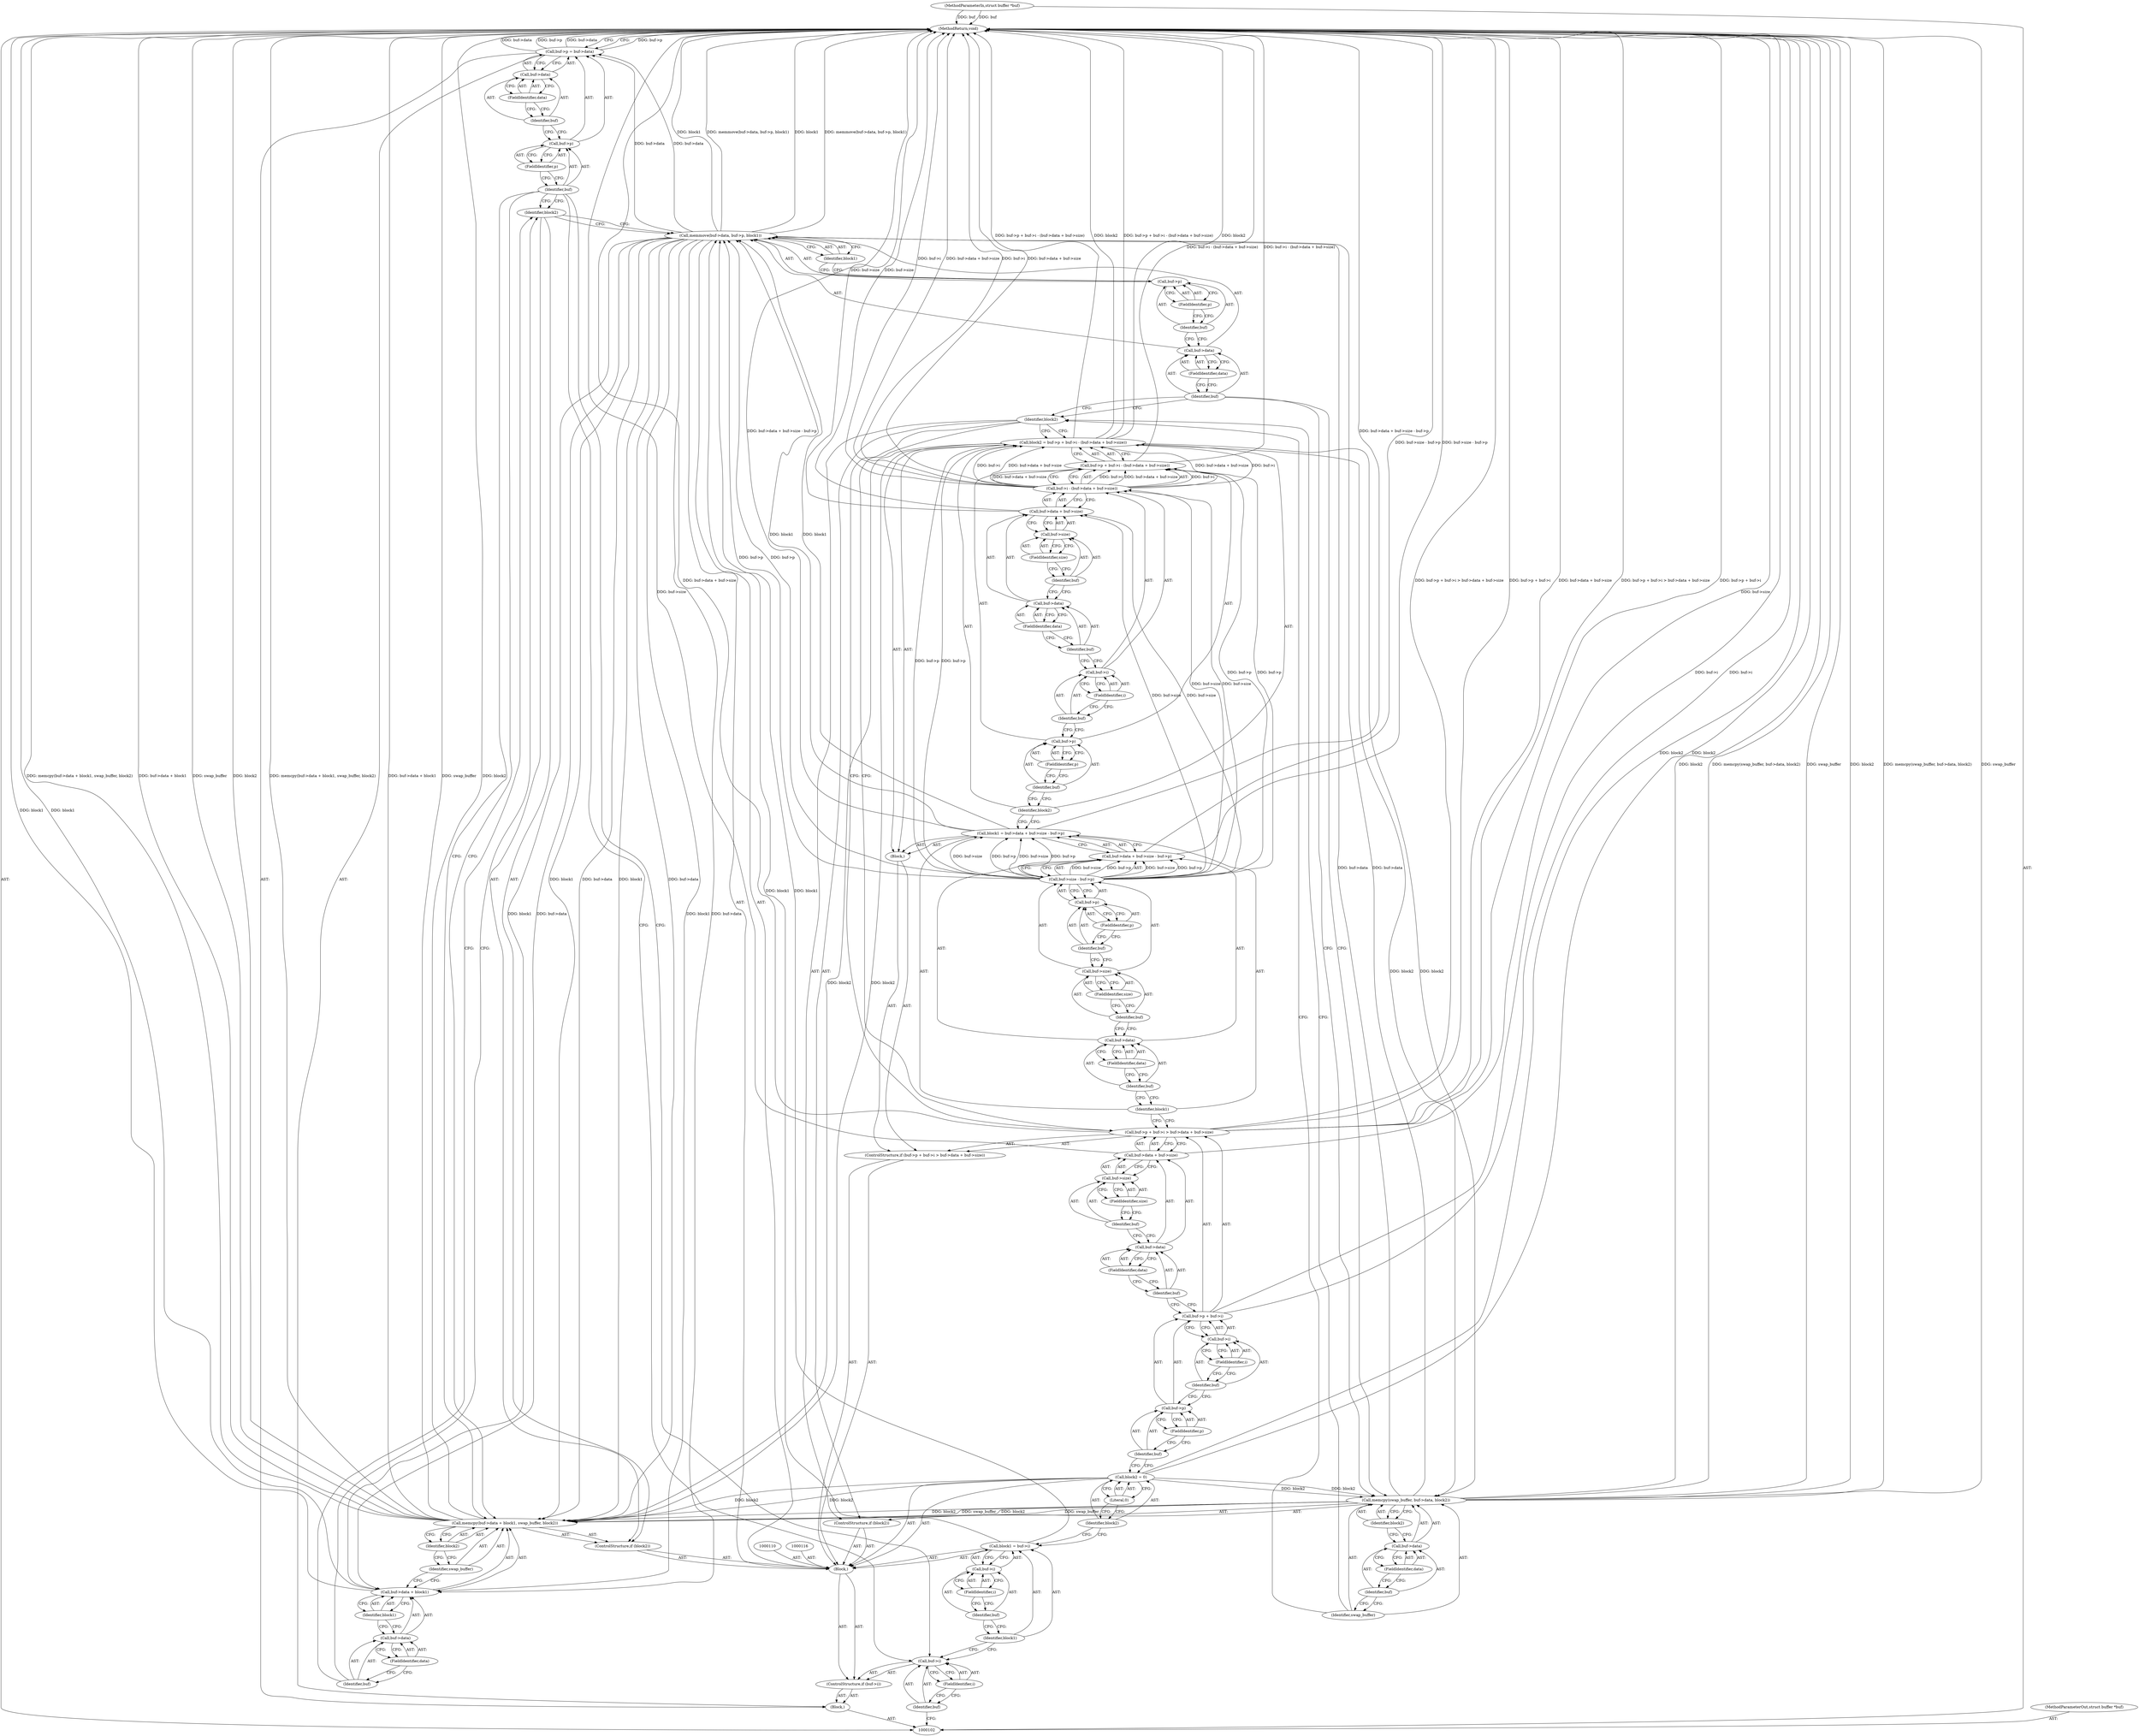 digraph "1_haproxy_7ec765568883b2d4e5a2796adbeb492a22ec9bd4" {
"1000200" [label="(MethodReturn,void)"];
"1000103" [label="(MethodParameterIn,struct buffer *buf)"];
"1000243" [label="(MethodParameterOut,struct buffer *buf)"];
"1000120" [label="(ControlStructure,if (buf->p + buf->i > buf->data + buf->size))"];
"1000121" [label="(Call,buf->p + buf->i > buf->data + buf->size)"];
"1000122" [label="(Call,buf->p + buf->i)"];
"1000123" [label="(Call,buf->p)"];
"1000124" [label="(Identifier,buf)"];
"1000125" [label="(FieldIdentifier,p)"];
"1000126" [label="(Call,buf->i)"];
"1000127" [label="(Identifier,buf)"];
"1000128" [label="(FieldIdentifier,i)"];
"1000129" [label="(Call,buf->data + buf->size)"];
"1000130" [label="(Call,buf->data)"];
"1000131" [label="(Identifier,buf)"];
"1000132" [label="(FieldIdentifier,data)"];
"1000133" [label="(Call,buf->size)"];
"1000134" [label="(Identifier,buf)"];
"1000135" [label="(FieldIdentifier,size)"];
"1000136" [label="(Block,)"];
"1000137" [label="(Call,block1 = buf->data + buf->size - buf->p)"];
"1000138" [label="(Identifier,block1)"];
"1000139" [label="(Call,buf->data + buf->size - buf->p)"];
"1000140" [label="(Call,buf->data)"];
"1000141" [label="(Identifier,buf)"];
"1000142" [label="(FieldIdentifier,data)"];
"1000143" [label="(Call,buf->size - buf->p)"];
"1000144" [label="(Call,buf->size)"];
"1000145" [label="(Identifier,buf)"];
"1000146" [label="(FieldIdentifier,size)"];
"1000147" [label="(Call,buf->p)"];
"1000148" [label="(Identifier,buf)"];
"1000149" [label="(FieldIdentifier,p)"];
"1000150" [label="(Call,block2 = buf->p + buf->i - (buf->data + buf->size))"];
"1000151" [label="(Identifier,block2)"];
"1000152" [label="(Call,buf->p + buf->i - (buf->data + buf->size))"];
"1000153" [label="(Call,buf->p)"];
"1000154" [label="(Identifier,buf)"];
"1000155" [label="(FieldIdentifier,p)"];
"1000156" [label="(Call,buf->i - (buf->data + buf->size))"];
"1000157" [label="(Call,buf->i)"];
"1000158" [label="(Identifier,buf)"];
"1000159" [label="(FieldIdentifier,i)"];
"1000160" [label="(Call,buf->data + buf->size)"];
"1000161" [label="(Call,buf->data)"];
"1000162" [label="(Identifier,buf)"];
"1000163" [label="(FieldIdentifier,data)"];
"1000164" [label="(Call,buf->size)"];
"1000165" [label="(Identifier,buf)"];
"1000166" [label="(FieldIdentifier,size)"];
"1000167" [label="(ControlStructure,if (block2))"];
"1000168" [label="(Identifier,block2)"];
"1000169" [label="(Call,memcpy(swap_buffer, buf->data, block2))"];
"1000170" [label="(Identifier,swap_buffer)"];
"1000171" [label="(Call,buf->data)"];
"1000172" [label="(Identifier,buf)"];
"1000173" [label="(FieldIdentifier,data)"];
"1000174" [label="(Identifier,block2)"];
"1000175" [label="(Call,memmove(buf->data, buf->p, block1))"];
"1000176" [label="(Call,buf->data)"];
"1000177" [label="(Identifier,buf)"];
"1000178" [label="(FieldIdentifier,data)"];
"1000179" [label="(Call,buf->p)"];
"1000180" [label="(Identifier,buf)"];
"1000181" [label="(FieldIdentifier,p)"];
"1000182" [label="(Identifier,block1)"];
"1000183" [label="(ControlStructure,if (block2))"];
"1000184" [label="(Identifier,block2)"];
"1000185" [label="(Call,memcpy(buf->data + block1, swap_buffer, block2))"];
"1000186" [label="(Call,buf->data + block1)"];
"1000187" [label="(Call,buf->data)"];
"1000188" [label="(Identifier,buf)"];
"1000189" [label="(FieldIdentifier,data)"];
"1000190" [label="(Identifier,block1)"];
"1000191" [label="(Identifier,swap_buffer)"];
"1000192" [label="(Identifier,block2)"];
"1000104" [label="(Block,)"];
"1000196" [label="(FieldIdentifier,p)"];
"1000197" [label="(Call,buf->data)"];
"1000198" [label="(Identifier,buf)"];
"1000199" [label="(FieldIdentifier,data)"];
"1000193" [label="(Call,buf->p = buf->data)"];
"1000194" [label="(Call,buf->p)"];
"1000195" [label="(Identifier,buf)"];
"1000106" [label="(Call,buf->i)"];
"1000107" [label="(Identifier,buf)"];
"1000108" [label="(FieldIdentifier,i)"];
"1000105" [label="(ControlStructure,if (buf->i))"];
"1000111" [label="(Call,block1 = buf->i)"];
"1000112" [label="(Identifier,block1)"];
"1000113" [label="(Call,buf->i)"];
"1000114" [label="(Identifier,buf)"];
"1000115" [label="(FieldIdentifier,i)"];
"1000109" [label="(Block,)"];
"1000117" [label="(Call,block2 = 0)"];
"1000118" [label="(Identifier,block2)"];
"1000119" [label="(Literal,0)"];
"1000200" -> "1000102"  [label="AST: "];
"1000200" -> "1000193"  [label="CFG: "];
"1000193" -> "1000200"  [label="DDG: buf->p"];
"1000193" -> "1000200"  [label="DDG: buf->data"];
"1000185" -> "1000200"  [label="DDG: memcpy(buf->data + block1, swap_buffer, block2)"];
"1000185" -> "1000200"  [label="DDG: buf->data + block1"];
"1000185" -> "1000200"  [label="DDG: swap_buffer"];
"1000185" -> "1000200"  [label="DDG: block2"];
"1000150" -> "1000200"  [label="DDG: block2"];
"1000150" -> "1000200"  [label="DDG: buf->p + buf->i - (buf->data + buf->size)"];
"1000156" -> "1000200"  [label="DDG: buf->i"];
"1000156" -> "1000200"  [label="DDG: buf->data + buf->size"];
"1000137" -> "1000200"  [label="DDG: buf->data + buf->size - buf->p"];
"1000117" -> "1000200"  [label="DDG: block2"];
"1000129" -> "1000200"  [label="DDG: buf->size"];
"1000152" -> "1000200"  [label="DDG: buf->i - (buf->data + buf->size)"];
"1000175" -> "1000200"  [label="DDG: block1"];
"1000175" -> "1000200"  [label="DDG: memmove(buf->data, buf->p, block1)"];
"1000160" -> "1000200"  [label="DDG: buf->size"];
"1000122" -> "1000200"  [label="DDG: buf->i"];
"1000169" -> "1000200"  [label="DDG: memcpy(swap_buffer, buf->data, block2)"];
"1000169" -> "1000200"  [label="DDG: swap_buffer"];
"1000169" -> "1000200"  [label="DDG: block2"];
"1000186" -> "1000200"  [label="DDG: block1"];
"1000121" -> "1000200"  [label="DDG: buf->data + buf->size"];
"1000121" -> "1000200"  [label="DDG: buf->p + buf->i > buf->data + buf->size"];
"1000121" -> "1000200"  [label="DDG: buf->p + buf->i"];
"1000103" -> "1000200"  [label="DDG: buf"];
"1000139" -> "1000200"  [label="DDG: buf->size - buf->p"];
"1000103" -> "1000102"  [label="AST: "];
"1000103" -> "1000200"  [label="DDG: buf"];
"1000243" -> "1000102"  [label="AST: "];
"1000120" -> "1000109"  [label="AST: "];
"1000121" -> "1000120"  [label="AST: "];
"1000136" -> "1000120"  [label="AST: "];
"1000121" -> "1000120"  [label="AST: "];
"1000121" -> "1000129"  [label="CFG: "];
"1000122" -> "1000121"  [label="AST: "];
"1000129" -> "1000121"  [label="AST: "];
"1000138" -> "1000121"  [label="CFG: "];
"1000168" -> "1000121"  [label="CFG: "];
"1000121" -> "1000200"  [label="DDG: buf->data + buf->size"];
"1000121" -> "1000200"  [label="DDG: buf->p + buf->i > buf->data + buf->size"];
"1000121" -> "1000200"  [label="DDG: buf->p + buf->i"];
"1000122" -> "1000121"  [label="AST: "];
"1000122" -> "1000126"  [label="CFG: "];
"1000123" -> "1000122"  [label="AST: "];
"1000126" -> "1000122"  [label="AST: "];
"1000131" -> "1000122"  [label="CFG: "];
"1000122" -> "1000200"  [label="DDG: buf->i"];
"1000123" -> "1000122"  [label="AST: "];
"1000123" -> "1000125"  [label="CFG: "];
"1000124" -> "1000123"  [label="AST: "];
"1000125" -> "1000123"  [label="AST: "];
"1000127" -> "1000123"  [label="CFG: "];
"1000124" -> "1000123"  [label="AST: "];
"1000124" -> "1000117"  [label="CFG: "];
"1000125" -> "1000124"  [label="CFG: "];
"1000125" -> "1000123"  [label="AST: "];
"1000125" -> "1000124"  [label="CFG: "];
"1000123" -> "1000125"  [label="CFG: "];
"1000126" -> "1000122"  [label="AST: "];
"1000126" -> "1000128"  [label="CFG: "];
"1000127" -> "1000126"  [label="AST: "];
"1000128" -> "1000126"  [label="AST: "];
"1000122" -> "1000126"  [label="CFG: "];
"1000127" -> "1000126"  [label="AST: "];
"1000127" -> "1000123"  [label="CFG: "];
"1000128" -> "1000127"  [label="CFG: "];
"1000128" -> "1000126"  [label="AST: "];
"1000128" -> "1000127"  [label="CFG: "];
"1000126" -> "1000128"  [label="CFG: "];
"1000129" -> "1000121"  [label="AST: "];
"1000129" -> "1000133"  [label="CFG: "];
"1000130" -> "1000129"  [label="AST: "];
"1000133" -> "1000129"  [label="AST: "];
"1000121" -> "1000129"  [label="CFG: "];
"1000129" -> "1000200"  [label="DDG: buf->size"];
"1000130" -> "1000129"  [label="AST: "];
"1000130" -> "1000132"  [label="CFG: "];
"1000131" -> "1000130"  [label="AST: "];
"1000132" -> "1000130"  [label="AST: "];
"1000134" -> "1000130"  [label="CFG: "];
"1000131" -> "1000130"  [label="AST: "];
"1000131" -> "1000122"  [label="CFG: "];
"1000132" -> "1000131"  [label="CFG: "];
"1000132" -> "1000130"  [label="AST: "];
"1000132" -> "1000131"  [label="CFG: "];
"1000130" -> "1000132"  [label="CFG: "];
"1000133" -> "1000129"  [label="AST: "];
"1000133" -> "1000135"  [label="CFG: "];
"1000134" -> "1000133"  [label="AST: "];
"1000135" -> "1000133"  [label="AST: "];
"1000129" -> "1000133"  [label="CFG: "];
"1000134" -> "1000133"  [label="AST: "];
"1000134" -> "1000130"  [label="CFG: "];
"1000135" -> "1000134"  [label="CFG: "];
"1000135" -> "1000133"  [label="AST: "];
"1000135" -> "1000134"  [label="CFG: "];
"1000133" -> "1000135"  [label="CFG: "];
"1000136" -> "1000120"  [label="AST: "];
"1000137" -> "1000136"  [label="AST: "];
"1000150" -> "1000136"  [label="AST: "];
"1000137" -> "1000136"  [label="AST: "];
"1000137" -> "1000139"  [label="CFG: "];
"1000138" -> "1000137"  [label="AST: "];
"1000139" -> "1000137"  [label="AST: "];
"1000151" -> "1000137"  [label="CFG: "];
"1000137" -> "1000200"  [label="DDG: buf->data + buf->size - buf->p"];
"1000143" -> "1000137"  [label="DDG: buf->size"];
"1000143" -> "1000137"  [label="DDG: buf->p"];
"1000137" -> "1000175"  [label="DDG: block1"];
"1000138" -> "1000137"  [label="AST: "];
"1000138" -> "1000121"  [label="CFG: "];
"1000141" -> "1000138"  [label="CFG: "];
"1000139" -> "1000137"  [label="AST: "];
"1000139" -> "1000143"  [label="CFG: "];
"1000140" -> "1000139"  [label="AST: "];
"1000143" -> "1000139"  [label="AST: "];
"1000137" -> "1000139"  [label="CFG: "];
"1000139" -> "1000200"  [label="DDG: buf->size - buf->p"];
"1000143" -> "1000139"  [label="DDG: buf->size"];
"1000143" -> "1000139"  [label="DDG: buf->p"];
"1000140" -> "1000139"  [label="AST: "];
"1000140" -> "1000142"  [label="CFG: "];
"1000141" -> "1000140"  [label="AST: "];
"1000142" -> "1000140"  [label="AST: "];
"1000145" -> "1000140"  [label="CFG: "];
"1000141" -> "1000140"  [label="AST: "];
"1000141" -> "1000138"  [label="CFG: "];
"1000142" -> "1000141"  [label="CFG: "];
"1000142" -> "1000140"  [label="AST: "];
"1000142" -> "1000141"  [label="CFG: "];
"1000140" -> "1000142"  [label="CFG: "];
"1000143" -> "1000139"  [label="AST: "];
"1000143" -> "1000147"  [label="CFG: "];
"1000144" -> "1000143"  [label="AST: "];
"1000147" -> "1000143"  [label="AST: "];
"1000139" -> "1000143"  [label="CFG: "];
"1000143" -> "1000137"  [label="DDG: buf->size"];
"1000143" -> "1000137"  [label="DDG: buf->p"];
"1000143" -> "1000139"  [label="DDG: buf->size"];
"1000143" -> "1000139"  [label="DDG: buf->p"];
"1000143" -> "1000150"  [label="DDG: buf->p"];
"1000143" -> "1000152"  [label="DDG: buf->p"];
"1000143" -> "1000156"  [label="DDG: buf->size"];
"1000143" -> "1000160"  [label="DDG: buf->size"];
"1000143" -> "1000175"  [label="DDG: buf->p"];
"1000144" -> "1000143"  [label="AST: "];
"1000144" -> "1000146"  [label="CFG: "];
"1000145" -> "1000144"  [label="AST: "];
"1000146" -> "1000144"  [label="AST: "];
"1000148" -> "1000144"  [label="CFG: "];
"1000145" -> "1000144"  [label="AST: "];
"1000145" -> "1000140"  [label="CFG: "];
"1000146" -> "1000145"  [label="CFG: "];
"1000146" -> "1000144"  [label="AST: "];
"1000146" -> "1000145"  [label="CFG: "];
"1000144" -> "1000146"  [label="CFG: "];
"1000147" -> "1000143"  [label="AST: "];
"1000147" -> "1000149"  [label="CFG: "];
"1000148" -> "1000147"  [label="AST: "];
"1000149" -> "1000147"  [label="AST: "];
"1000143" -> "1000147"  [label="CFG: "];
"1000148" -> "1000147"  [label="AST: "];
"1000148" -> "1000144"  [label="CFG: "];
"1000149" -> "1000148"  [label="CFG: "];
"1000149" -> "1000147"  [label="AST: "];
"1000149" -> "1000148"  [label="CFG: "];
"1000147" -> "1000149"  [label="CFG: "];
"1000150" -> "1000136"  [label="AST: "];
"1000150" -> "1000152"  [label="CFG: "];
"1000151" -> "1000150"  [label="AST: "];
"1000152" -> "1000150"  [label="AST: "];
"1000168" -> "1000150"  [label="CFG: "];
"1000150" -> "1000200"  [label="DDG: block2"];
"1000150" -> "1000200"  [label="DDG: buf->p + buf->i - (buf->data + buf->size)"];
"1000143" -> "1000150"  [label="DDG: buf->p"];
"1000156" -> "1000150"  [label="DDG: buf->i"];
"1000156" -> "1000150"  [label="DDG: buf->data + buf->size"];
"1000150" -> "1000169"  [label="DDG: block2"];
"1000150" -> "1000185"  [label="DDG: block2"];
"1000151" -> "1000150"  [label="AST: "];
"1000151" -> "1000137"  [label="CFG: "];
"1000154" -> "1000151"  [label="CFG: "];
"1000152" -> "1000150"  [label="AST: "];
"1000152" -> "1000156"  [label="CFG: "];
"1000153" -> "1000152"  [label="AST: "];
"1000156" -> "1000152"  [label="AST: "];
"1000150" -> "1000152"  [label="CFG: "];
"1000152" -> "1000200"  [label="DDG: buf->i - (buf->data + buf->size)"];
"1000143" -> "1000152"  [label="DDG: buf->p"];
"1000156" -> "1000152"  [label="DDG: buf->i"];
"1000156" -> "1000152"  [label="DDG: buf->data + buf->size"];
"1000153" -> "1000152"  [label="AST: "];
"1000153" -> "1000155"  [label="CFG: "];
"1000154" -> "1000153"  [label="AST: "];
"1000155" -> "1000153"  [label="AST: "];
"1000158" -> "1000153"  [label="CFG: "];
"1000154" -> "1000153"  [label="AST: "];
"1000154" -> "1000151"  [label="CFG: "];
"1000155" -> "1000154"  [label="CFG: "];
"1000155" -> "1000153"  [label="AST: "];
"1000155" -> "1000154"  [label="CFG: "];
"1000153" -> "1000155"  [label="CFG: "];
"1000156" -> "1000152"  [label="AST: "];
"1000156" -> "1000160"  [label="CFG: "];
"1000157" -> "1000156"  [label="AST: "];
"1000160" -> "1000156"  [label="AST: "];
"1000152" -> "1000156"  [label="CFG: "];
"1000156" -> "1000200"  [label="DDG: buf->i"];
"1000156" -> "1000200"  [label="DDG: buf->data + buf->size"];
"1000156" -> "1000150"  [label="DDG: buf->i"];
"1000156" -> "1000150"  [label="DDG: buf->data + buf->size"];
"1000156" -> "1000152"  [label="DDG: buf->i"];
"1000156" -> "1000152"  [label="DDG: buf->data + buf->size"];
"1000143" -> "1000156"  [label="DDG: buf->size"];
"1000157" -> "1000156"  [label="AST: "];
"1000157" -> "1000159"  [label="CFG: "];
"1000158" -> "1000157"  [label="AST: "];
"1000159" -> "1000157"  [label="AST: "];
"1000162" -> "1000157"  [label="CFG: "];
"1000158" -> "1000157"  [label="AST: "];
"1000158" -> "1000153"  [label="CFG: "];
"1000159" -> "1000158"  [label="CFG: "];
"1000159" -> "1000157"  [label="AST: "];
"1000159" -> "1000158"  [label="CFG: "];
"1000157" -> "1000159"  [label="CFG: "];
"1000160" -> "1000156"  [label="AST: "];
"1000160" -> "1000164"  [label="CFG: "];
"1000161" -> "1000160"  [label="AST: "];
"1000164" -> "1000160"  [label="AST: "];
"1000156" -> "1000160"  [label="CFG: "];
"1000160" -> "1000200"  [label="DDG: buf->size"];
"1000143" -> "1000160"  [label="DDG: buf->size"];
"1000161" -> "1000160"  [label="AST: "];
"1000161" -> "1000163"  [label="CFG: "];
"1000162" -> "1000161"  [label="AST: "];
"1000163" -> "1000161"  [label="AST: "];
"1000165" -> "1000161"  [label="CFG: "];
"1000162" -> "1000161"  [label="AST: "];
"1000162" -> "1000157"  [label="CFG: "];
"1000163" -> "1000162"  [label="CFG: "];
"1000163" -> "1000161"  [label="AST: "];
"1000163" -> "1000162"  [label="CFG: "];
"1000161" -> "1000163"  [label="CFG: "];
"1000164" -> "1000160"  [label="AST: "];
"1000164" -> "1000166"  [label="CFG: "];
"1000165" -> "1000164"  [label="AST: "];
"1000166" -> "1000164"  [label="AST: "];
"1000160" -> "1000164"  [label="CFG: "];
"1000165" -> "1000164"  [label="AST: "];
"1000165" -> "1000161"  [label="CFG: "];
"1000166" -> "1000165"  [label="CFG: "];
"1000166" -> "1000164"  [label="AST: "];
"1000166" -> "1000165"  [label="CFG: "];
"1000164" -> "1000166"  [label="CFG: "];
"1000167" -> "1000109"  [label="AST: "];
"1000168" -> "1000167"  [label="AST: "];
"1000169" -> "1000167"  [label="AST: "];
"1000168" -> "1000167"  [label="AST: "];
"1000168" -> "1000150"  [label="CFG: "];
"1000168" -> "1000121"  [label="CFG: "];
"1000170" -> "1000168"  [label="CFG: "];
"1000177" -> "1000168"  [label="CFG: "];
"1000169" -> "1000167"  [label="AST: "];
"1000169" -> "1000174"  [label="CFG: "];
"1000170" -> "1000169"  [label="AST: "];
"1000171" -> "1000169"  [label="AST: "];
"1000174" -> "1000169"  [label="AST: "];
"1000177" -> "1000169"  [label="CFG: "];
"1000169" -> "1000200"  [label="DDG: memcpy(swap_buffer, buf->data, block2)"];
"1000169" -> "1000200"  [label="DDG: swap_buffer"];
"1000169" -> "1000200"  [label="DDG: block2"];
"1000150" -> "1000169"  [label="DDG: block2"];
"1000117" -> "1000169"  [label="DDG: block2"];
"1000169" -> "1000175"  [label="DDG: buf->data"];
"1000169" -> "1000185"  [label="DDG: swap_buffer"];
"1000169" -> "1000185"  [label="DDG: block2"];
"1000170" -> "1000169"  [label="AST: "];
"1000170" -> "1000168"  [label="CFG: "];
"1000172" -> "1000170"  [label="CFG: "];
"1000171" -> "1000169"  [label="AST: "];
"1000171" -> "1000173"  [label="CFG: "];
"1000172" -> "1000171"  [label="AST: "];
"1000173" -> "1000171"  [label="AST: "];
"1000174" -> "1000171"  [label="CFG: "];
"1000172" -> "1000171"  [label="AST: "];
"1000172" -> "1000170"  [label="CFG: "];
"1000173" -> "1000172"  [label="CFG: "];
"1000173" -> "1000171"  [label="AST: "];
"1000173" -> "1000172"  [label="CFG: "];
"1000171" -> "1000173"  [label="CFG: "];
"1000174" -> "1000169"  [label="AST: "];
"1000174" -> "1000171"  [label="CFG: "];
"1000169" -> "1000174"  [label="CFG: "];
"1000175" -> "1000109"  [label="AST: "];
"1000175" -> "1000182"  [label="CFG: "];
"1000176" -> "1000175"  [label="AST: "];
"1000179" -> "1000175"  [label="AST: "];
"1000182" -> "1000175"  [label="AST: "];
"1000184" -> "1000175"  [label="CFG: "];
"1000175" -> "1000200"  [label="DDG: block1"];
"1000175" -> "1000200"  [label="DDG: memmove(buf->data, buf->p, block1)"];
"1000169" -> "1000175"  [label="DDG: buf->data"];
"1000143" -> "1000175"  [label="DDG: buf->p"];
"1000111" -> "1000175"  [label="DDG: block1"];
"1000137" -> "1000175"  [label="DDG: block1"];
"1000175" -> "1000185"  [label="DDG: buf->data"];
"1000175" -> "1000185"  [label="DDG: block1"];
"1000175" -> "1000186"  [label="DDG: buf->data"];
"1000175" -> "1000186"  [label="DDG: block1"];
"1000175" -> "1000193"  [label="DDG: buf->data"];
"1000176" -> "1000175"  [label="AST: "];
"1000176" -> "1000178"  [label="CFG: "];
"1000177" -> "1000176"  [label="AST: "];
"1000178" -> "1000176"  [label="AST: "];
"1000180" -> "1000176"  [label="CFG: "];
"1000177" -> "1000176"  [label="AST: "];
"1000177" -> "1000169"  [label="CFG: "];
"1000177" -> "1000168"  [label="CFG: "];
"1000178" -> "1000177"  [label="CFG: "];
"1000178" -> "1000176"  [label="AST: "];
"1000178" -> "1000177"  [label="CFG: "];
"1000176" -> "1000178"  [label="CFG: "];
"1000179" -> "1000175"  [label="AST: "];
"1000179" -> "1000181"  [label="CFG: "];
"1000180" -> "1000179"  [label="AST: "];
"1000181" -> "1000179"  [label="AST: "];
"1000182" -> "1000179"  [label="CFG: "];
"1000180" -> "1000179"  [label="AST: "];
"1000180" -> "1000176"  [label="CFG: "];
"1000181" -> "1000180"  [label="CFG: "];
"1000181" -> "1000179"  [label="AST: "];
"1000181" -> "1000180"  [label="CFG: "];
"1000179" -> "1000181"  [label="CFG: "];
"1000182" -> "1000175"  [label="AST: "];
"1000182" -> "1000179"  [label="CFG: "];
"1000175" -> "1000182"  [label="CFG: "];
"1000183" -> "1000109"  [label="AST: "];
"1000184" -> "1000183"  [label="AST: "];
"1000185" -> "1000183"  [label="AST: "];
"1000184" -> "1000183"  [label="AST: "];
"1000184" -> "1000175"  [label="CFG: "];
"1000188" -> "1000184"  [label="CFG: "];
"1000195" -> "1000184"  [label="CFG: "];
"1000185" -> "1000183"  [label="AST: "];
"1000185" -> "1000192"  [label="CFG: "];
"1000186" -> "1000185"  [label="AST: "];
"1000191" -> "1000185"  [label="AST: "];
"1000192" -> "1000185"  [label="AST: "];
"1000195" -> "1000185"  [label="CFG: "];
"1000185" -> "1000200"  [label="DDG: memcpy(buf->data + block1, swap_buffer, block2)"];
"1000185" -> "1000200"  [label="DDG: buf->data + block1"];
"1000185" -> "1000200"  [label="DDG: swap_buffer"];
"1000185" -> "1000200"  [label="DDG: block2"];
"1000175" -> "1000185"  [label="DDG: buf->data"];
"1000175" -> "1000185"  [label="DDG: block1"];
"1000169" -> "1000185"  [label="DDG: swap_buffer"];
"1000169" -> "1000185"  [label="DDG: block2"];
"1000150" -> "1000185"  [label="DDG: block2"];
"1000117" -> "1000185"  [label="DDG: block2"];
"1000186" -> "1000185"  [label="AST: "];
"1000186" -> "1000190"  [label="CFG: "];
"1000187" -> "1000186"  [label="AST: "];
"1000190" -> "1000186"  [label="AST: "];
"1000191" -> "1000186"  [label="CFG: "];
"1000186" -> "1000200"  [label="DDG: block1"];
"1000175" -> "1000186"  [label="DDG: buf->data"];
"1000175" -> "1000186"  [label="DDG: block1"];
"1000187" -> "1000186"  [label="AST: "];
"1000187" -> "1000189"  [label="CFG: "];
"1000188" -> "1000187"  [label="AST: "];
"1000189" -> "1000187"  [label="AST: "];
"1000190" -> "1000187"  [label="CFG: "];
"1000188" -> "1000187"  [label="AST: "];
"1000188" -> "1000184"  [label="CFG: "];
"1000189" -> "1000188"  [label="CFG: "];
"1000189" -> "1000187"  [label="AST: "];
"1000189" -> "1000188"  [label="CFG: "];
"1000187" -> "1000189"  [label="CFG: "];
"1000190" -> "1000186"  [label="AST: "];
"1000190" -> "1000187"  [label="CFG: "];
"1000186" -> "1000190"  [label="CFG: "];
"1000191" -> "1000185"  [label="AST: "];
"1000191" -> "1000186"  [label="CFG: "];
"1000192" -> "1000191"  [label="CFG: "];
"1000192" -> "1000185"  [label="AST: "];
"1000192" -> "1000191"  [label="CFG: "];
"1000185" -> "1000192"  [label="CFG: "];
"1000104" -> "1000102"  [label="AST: "];
"1000105" -> "1000104"  [label="AST: "];
"1000193" -> "1000104"  [label="AST: "];
"1000196" -> "1000194"  [label="AST: "];
"1000196" -> "1000195"  [label="CFG: "];
"1000194" -> "1000196"  [label="CFG: "];
"1000197" -> "1000193"  [label="AST: "];
"1000197" -> "1000199"  [label="CFG: "];
"1000198" -> "1000197"  [label="AST: "];
"1000199" -> "1000197"  [label="AST: "];
"1000193" -> "1000197"  [label="CFG: "];
"1000198" -> "1000197"  [label="AST: "];
"1000198" -> "1000194"  [label="CFG: "];
"1000199" -> "1000198"  [label="CFG: "];
"1000199" -> "1000197"  [label="AST: "];
"1000199" -> "1000198"  [label="CFG: "];
"1000197" -> "1000199"  [label="CFG: "];
"1000193" -> "1000104"  [label="AST: "];
"1000193" -> "1000197"  [label="CFG: "];
"1000194" -> "1000193"  [label="AST: "];
"1000197" -> "1000193"  [label="AST: "];
"1000200" -> "1000193"  [label="CFG: "];
"1000193" -> "1000200"  [label="DDG: buf->p"];
"1000193" -> "1000200"  [label="DDG: buf->data"];
"1000175" -> "1000193"  [label="DDG: buf->data"];
"1000194" -> "1000193"  [label="AST: "];
"1000194" -> "1000196"  [label="CFG: "];
"1000195" -> "1000194"  [label="AST: "];
"1000196" -> "1000194"  [label="AST: "];
"1000198" -> "1000194"  [label="CFG: "];
"1000195" -> "1000194"  [label="AST: "];
"1000195" -> "1000185"  [label="CFG: "];
"1000195" -> "1000184"  [label="CFG: "];
"1000195" -> "1000106"  [label="CFG: "];
"1000196" -> "1000195"  [label="CFG: "];
"1000106" -> "1000105"  [label="AST: "];
"1000106" -> "1000108"  [label="CFG: "];
"1000107" -> "1000106"  [label="AST: "];
"1000108" -> "1000106"  [label="AST: "];
"1000112" -> "1000106"  [label="CFG: "];
"1000195" -> "1000106"  [label="CFG: "];
"1000107" -> "1000106"  [label="AST: "];
"1000107" -> "1000102"  [label="CFG: "];
"1000108" -> "1000107"  [label="CFG: "];
"1000108" -> "1000106"  [label="AST: "];
"1000108" -> "1000107"  [label="CFG: "];
"1000106" -> "1000108"  [label="CFG: "];
"1000105" -> "1000104"  [label="AST: "];
"1000106" -> "1000105"  [label="AST: "];
"1000109" -> "1000105"  [label="AST: "];
"1000111" -> "1000109"  [label="AST: "];
"1000111" -> "1000113"  [label="CFG: "];
"1000112" -> "1000111"  [label="AST: "];
"1000113" -> "1000111"  [label="AST: "];
"1000118" -> "1000111"  [label="CFG: "];
"1000111" -> "1000175"  [label="DDG: block1"];
"1000112" -> "1000111"  [label="AST: "];
"1000112" -> "1000106"  [label="CFG: "];
"1000114" -> "1000112"  [label="CFG: "];
"1000113" -> "1000111"  [label="AST: "];
"1000113" -> "1000115"  [label="CFG: "];
"1000114" -> "1000113"  [label="AST: "];
"1000115" -> "1000113"  [label="AST: "];
"1000111" -> "1000113"  [label="CFG: "];
"1000114" -> "1000113"  [label="AST: "];
"1000114" -> "1000112"  [label="CFG: "];
"1000115" -> "1000114"  [label="CFG: "];
"1000115" -> "1000113"  [label="AST: "];
"1000115" -> "1000114"  [label="CFG: "];
"1000113" -> "1000115"  [label="CFG: "];
"1000109" -> "1000105"  [label="AST: "];
"1000110" -> "1000109"  [label="AST: "];
"1000111" -> "1000109"  [label="AST: "];
"1000116" -> "1000109"  [label="AST: "];
"1000117" -> "1000109"  [label="AST: "];
"1000120" -> "1000109"  [label="AST: "];
"1000167" -> "1000109"  [label="AST: "];
"1000175" -> "1000109"  [label="AST: "];
"1000183" -> "1000109"  [label="AST: "];
"1000117" -> "1000109"  [label="AST: "];
"1000117" -> "1000119"  [label="CFG: "];
"1000118" -> "1000117"  [label="AST: "];
"1000119" -> "1000117"  [label="AST: "];
"1000124" -> "1000117"  [label="CFG: "];
"1000117" -> "1000200"  [label="DDG: block2"];
"1000117" -> "1000169"  [label="DDG: block2"];
"1000117" -> "1000185"  [label="DDG: block2"];
"1000118" -> "1000117"  [label="AST: "];
"1000118" -> "1000111"  [label="CFG: "];
"1000119" -> "1000118"  [label="CFG: "];
"1000119" -> "1000117"  [label="AST: "];
"1000119" -> "1000118"  [label="CFG: "];
"1000117" -> "1000119"  [label="CFG: "];
}
